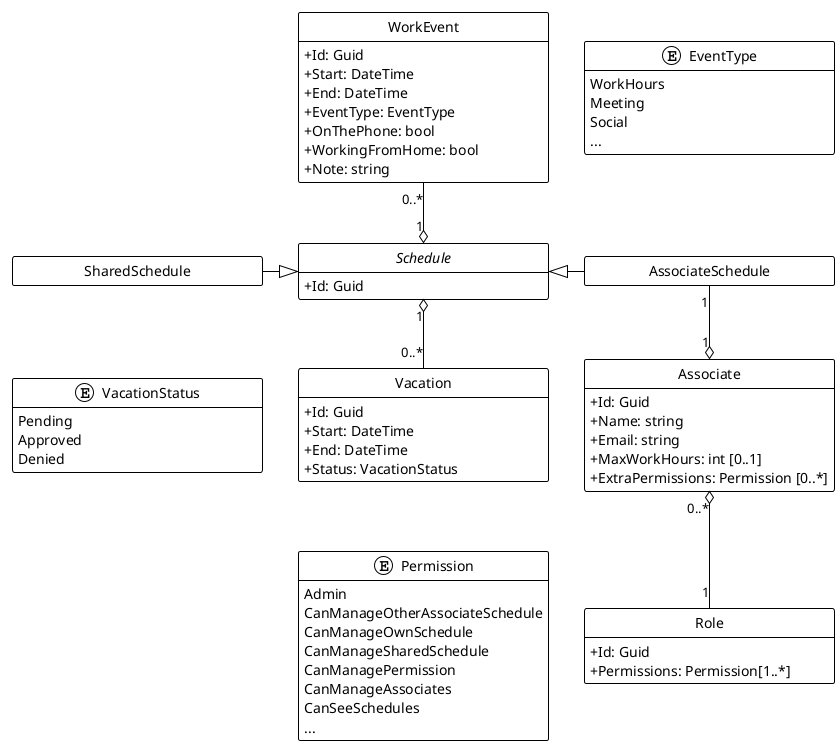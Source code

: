 @startuml class-diagram
!theme plain
hide empty members
skinparam linetype ortho
skinparam SameClassWidth true
skinparam classAttributeIconSize 0
hide class circle
hide abstract circle

Role -[hidden]l- Permission
Associate "1" o-u- "1" AssociateSchedule
Associate "0..*" o-d- "1" Role
EventType -[hidden]r- WorkEvent
Schedule "1" o-u- "0..*" WorkEvent
Schedule "1" o-d- "0..*" Vacation
Schedule <|-r- AssociateSchedule
SharedSchedule -|> Schedule
VacationStatus -[hidden]r- Vacation
WorkEvent -[hidden]r- EventType

enum EventType {
  WorkHours
  Meeting
  Social
  ...
}

class Associate {
  +Id: Guid
  +Name: string
  +Email: string
  +MaxWorkHours: int [0..1]
  +ExtraPermissions: Permission [0..*]
}

enum Permission {
    Admin
    CanManageOtherAssociateSchedule
    CanManageOwnSchedule
    CanManageSharedSchedule
    CanManagePermission
    CanManageAssociates
    CanSeeSchedules
    ...
}

abstract class Schedule {
  +Id: Guid
}
class AssociateSchedule {}
class SharedSchedule {}

class WorkEvent {
  +Id: Guid
  +Start: DateTime
  +End: DateTime
  +EventType: EventType
  +OnThePhone: bool
  +WorkingFromHome: bool
  +Note: string
}

class Vacation {
  +Id: Guid
  +Start: DateTime
  +End: DateTime
  +Status: VacationStatus
}

class Role {
  +Id: Guid
  +Permissions: Permission[1..*]
}
enum VacationStatus {
    Pending
    Approved
    Denied
}

@enduml

